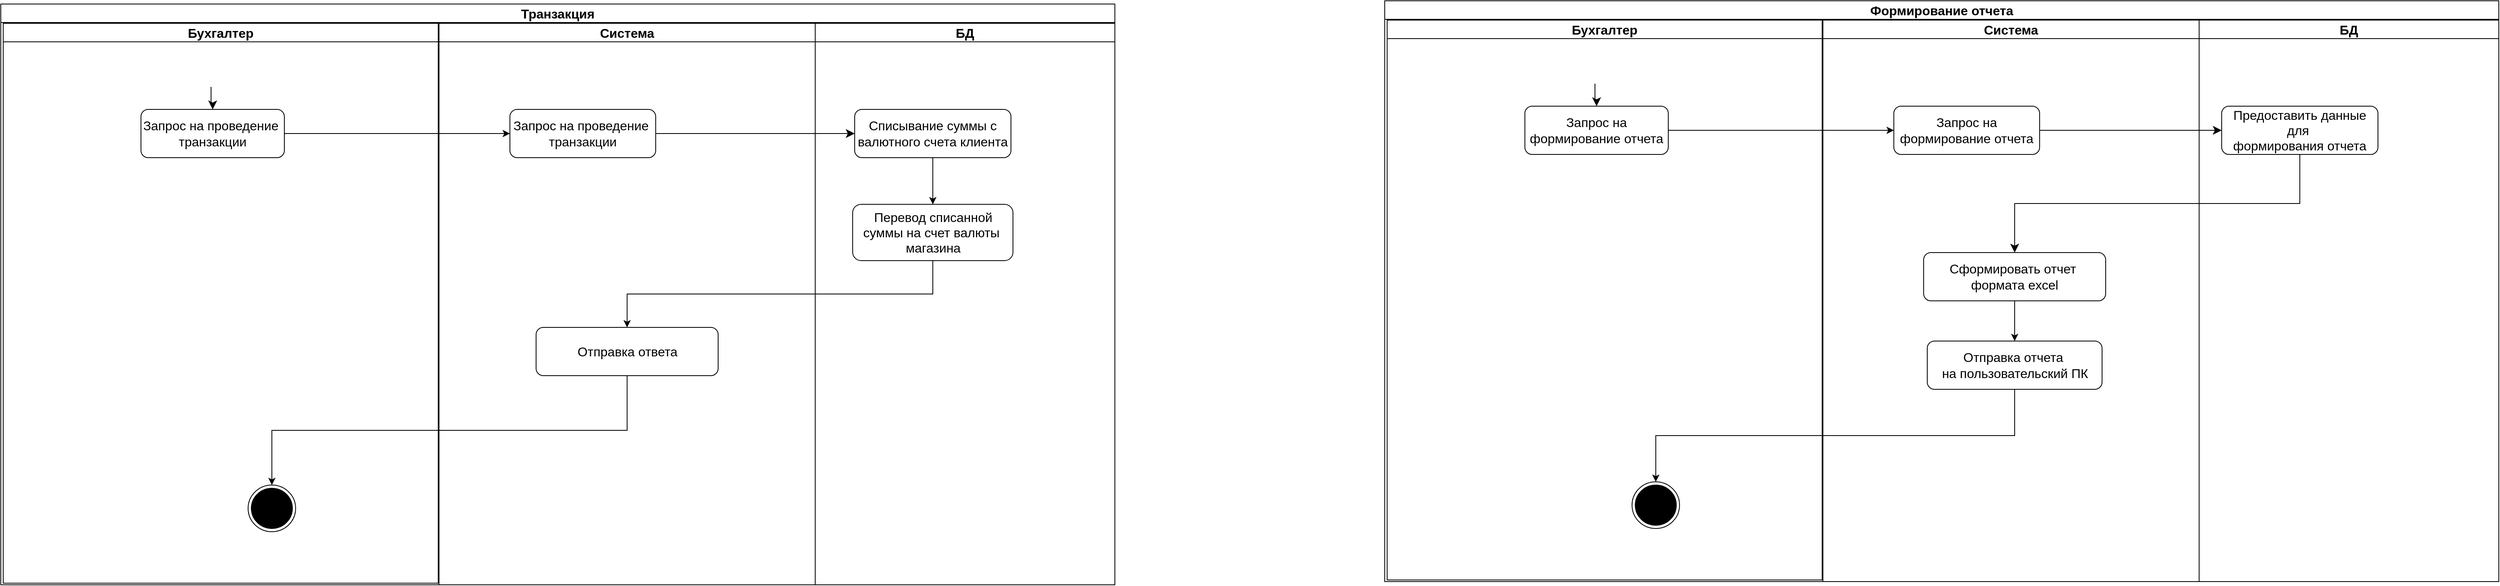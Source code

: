 <mxfile version="21.2.3" type="device">
  <diagram name="Страница 1" id="EL-gVBMZQzTK69apqXBg">
    <mxGraphModel dx="6625" dy="1453" grid="0" gridSize="10" guides="1" tooltips="1" connect="1" arrows="1" fold="1" page="0" pageScale="1" pageWidth="827" pageHeight="1169" math="0" shadow="0">
      <root>
        <mxCell id="0" />
        <mxCell id="1" parent="0" />
        <mxCell id="VYPJS_P0oO09VFys9aII-1" value="Формирование отчета" style="swimlane;whiteSpace=wrap;html=1;fontSize=16;" vertex="1" parent="1">
          <mxGeometry x="-2256" y="94" width="1383" height="722" as="geometry">
            <mxRectangle x="-617" y="152" width="171" height="31" as="alternateBounds" />
          </mxGeometry>
        </mxCell>
        <mxCell id="VYPJS_P0oO09VFys9aII-2" value="Бухгалтер" style="swimlane;whiteSpace=wrap;html=1;fontSize=16;" vertex="1" parent="VYPJS_P0oO09VFys9aII-1">
          <mxGeometry x="3" y="24" width="540" height="696" as="geometry" />
        </mxCell>
        <mxCell id="VYPJS_P0oO09VFys9aII-3" value="Запрос на формирование отчета" style="rounded=1;whiteSpace=wrap;html=1;fontSize=16;" vertex="1" parent="VYPJS_P0oO09VFys9aII-2">
          <mxGeometry x="171" y="107" width="178" height="60" as="geometry" />
        </mxCell>
        <mxCell id="VYPJS_P0oO09VFys9aII-4" value="" style="ellipse;html=1;shape=endState;fillColor=#000000;strokeColor=#000000;fontSize=16;" vertex="1" parent="VYPJS_P0oO09VFys9aII-2">
          <mxGeometry x="304" y="574" width="59" height="58" as="geometry" />
        </mxCell>
        <mxCell id="VYPJS_P0oO09VFys9aII-5" style="edgeStyle=orthogonalEdgeStyle;rounded=0;orthogonalLoop=1;jettySize=auto;html=1;exitX=0.5;exitY=1;exitDx=0;exitDy=0;fontSize=12;startSize=8;endSize=8;" edge="1" parent="VYPJS_P0oO09VFys9aII-2" source="VYPJS_P0oO09VFys9aII-6" target="VYPJS_P0oO09VFys9aII-3">
          <mxGeometry relative="1" as="geometry" />
        </mxCell>
        <mxCell id="VYPJS_P0oO09VFys9aII-6" value="" style="shape=image;html=1;verticalAlign=top;verticalLabelPosition=bottom;labelBackgroundColor=#ffffff;imageAspect=0;aspect=fixed;image=https://cdn4.iconfinder.com/data/icons/essential-app-2/16/record-round-circle-dot-128.png;fontSize=16;" vertex="1" parent="VYPJS_P0oO09VFys9aII-2">
          <mxGeometry x="239" y="41" width="38" height="38" as="geometry" />
        </mxCell>
        <mxCell id="VYPJS_P0oO09VFys9aII-7" value="Система" style="swimlane;whiteSpace=wrap;html=1;fontSize=16;" vertex="1" parent="VYPJS_P0oO09VFys9aII-1">
          <mxGeometry x="544" y="24" width="467" height="698" as="geometry" />
        </mxCell>
        <mxCell id="VYPJS_P0oO09VFys9aII-8" value="Запрос на формирование отчета" style="rounded=1;whiteSpace=wrap;html=1;fontSize=16;" vertex="1" parent="VYPJS_P0oO09VFys9aII-7">
          <mxGeometry x="88" y="107" width="181" height="60" as="geometry" />
        </mxCell>
        <mxCell id="VYPJS_P0oO09VFys9aII-9" style="edgeStyle=orthogonalEdgeStyle;rounded=0;orthogonalLoop=1;jettySize=auto;html=1;exitX=0.5;exitY=1;exitDx=0;exitDy=0;entryX=0.5;entryY=0;entryDx=0;entryDy=0;" edge="1" parent="VYPJS_P0oO09VFys9aII-7" source="VYPJS_P0oO09VFys9aII-10" target="VYPJS_P0oO09VFys9aII-11">
          <mxGeometry relative="1" as="geometry" />
        </mxCell>
        <mxCell id="VYPJS_P0oO09VFys9aII-10" value="Сформировать отчет&amp;nbsp;&lt;br&gt;формата excel" style="rounded=1;whiteSpace=wrap;html=1;fontSize=16;" vertex="1" parent="VYPJS_P0oO09VFys9aII-7">
          <mxGeometry x="125" y="289" width="226" height="60" as="geometry" />
        </mxCell>
        <mxCell id="VYPJS_P0oO09VFys9aII-11" value="Отправка отчета&amp;nbsp;&lt;br&gt;на пользовательский ПК" style="rounded=1;whiteSpace=wrap;html=1;fontSize=16;" vertex="1" parent="VYPJS_P0oO09VFys9aII-7">
          <mxGeometry x="129.5" y="399" width="217" height="60" as="geometry" />
        </mxCell>
        <mxCell id="VYPJS_P0oO09VFys9aII-12" value="БД" style="swimlane;whiteSpace=wrap;html=1;fontSize=16;" vertex="1" parent="VYPJS_P0oO09VFys9aII-1">
          <mxGeometry x="1011" y="24" width="372" height="698" as="geometry" />
        </mxCell>
        <mxCell id="VYPJS_P0oO09VFys9aII-13" value="Предоставить данные для&amp;nbsp;&lt;br&gt;формирования отчета" style="rounded=1;whiteSpace=wrap;html=1;fontSize=16;" vertex="1" parent="VYPJS_P0oO09VFys9aII-12">
          <mxGeometry x="28" y="107" width="194" height="60" as="geometry" />
        </mxCell>
        <mxCell id="VYPJS_P0oO09VFys9aII-14" style="edgeStyle=orthogonalEdgeStyle;rounded=0;orthogonalLoop=1;jettySize=auto;html=1;exitX=1;exitY=0.5;exitDx=0;exitDy=0;entryX=0;entryY=0.5;entryDx=0;entryDy=0;fontSize=16;endArrow=classic;endFill=1;startSize=8;endSize=8;" edge="1" parent="VYPJS_P0oO09VFys9aII-1" source="VYPJS_P0oO09VFys9aII-8" target="VYPJS_P0oO09VFys9aII-13">
          <mxGeometry relative="1" as="geometry" />
        </mxCell>
        <mxCell id="VYPJS_P0oO09VFys9aII-15" style="edgeStyle=orthogonalEdgeStyle;rounded=0;orthogonalLoop=1;jettySize=auto;html=1;exitX=1;exitY=0.5;exitDx=0;exitDy=0;entryX=0;entryY=0.5;entryDx=0;entryDy=0;" edge="1" parent="VYPJS_P0oO09VFys9aII-1" source="VYPJS_P0oO09VFys9aII-3" target="VYPJS_P0oO09VFys9aII-8">
          <mxGeometry relative="1" as="geometry" />
        </mxCell>
        <mxCell id="VYPJS_P0oO09VFys9aII-16" style="edgeStyle=orthogonalEdgeStyle;rounded=0;orthogonalLoop=1;jettySize=auto;html=1;exitX=0.5;exitY=1;exitDx=0;exitDy=0;entryX=0.5;entryY=0;entryDx=0;entryDy=0;fontSize=16;endArrow=classic;endFill=1;startSize=8;endSize=8;" edge="1" parent="VYPJS_P0oO09VFys9aII-1" source="VYPJS_P0oO09VFys9aII-13" target="VYPJS_P0oO09VFys9aII-10">
          <mxGeometry relative="1" as="geometry" />
        </mxCell>
        <mxCell id="VYPJS_P0oO09VFys9aII-17" style="edgeStyle=orthogonalEdgeStyle;rounded=0;orthogonalLoop=1;jettySize=auto;html=1;exitX=0.5;exitY=1;exitDx=0;exitDy=0;entryX=0.5;entryY=0;entryDx=0;entryDy=0;" edge="1" parent="VYPJS_P0oO09VFys9aII-1" source="VYPJS_P0oO09VFys9aII-11" target="VYPJS_P0oO09VFys9aII-4">
          <mxGeometry relative="1" as="geometry" />
        </mxCell>
        <mxCell id="VYPJS_P0oO09VFys9aII-18" value="Транзакция" style="swimlane;whiteSpace=wrap;html=1;fontSize=16;" vertex="1" parent="1">
          <mxGeometry x="-3974" y="98" width="1383" height="722" as="geometry">
            <mxRectangle x="-617" y="152" width="171" height="31" as="alternateBounds" />
          </mxGeometry>
        </mxCell>
        <mxCell id="VYPJS_P0oO09VFys9aII-19" value="Бухгалтер" style="swimlane;whiteSpace=wrap;html=1;fontSize=16;" vertex="1" parent="VYPJS_P0oO09VFys9aII-18">
          <mxGeometry x="3" y="24" width="540" height="696" as="geometry" />
        </mxCell>
        <mxCell id="VYPJS_P0oO09VFys9aII-20" value="Запрос на проведение&amp;nbsp;&lt;br&gt;транзакции" style="rounded=1;whiteSpace=wrap;html=1;fontSize=16;" vertex="1" parent="VYPJS_P0oO09VFys9aII-19">
          <mxGeometry x="171" y="107" width="178" height="60" as="geometry" />
        </mxCell>
        <mxCell id="VYPJS_P0oO09VFys9aII-21" value="" style="ellipse;html=1;shape=endState;fillColor=#000000;strokeColor=#000000;fontSize=16;" vertex="1" parent="VYPJS_P0oO09VFys9aII-19">
          <mxGeometry x="304" y="574" width="59" height="58" as="geometry" />
        </mxCell>
        <mxCell id="VYPJS_P0oO09VFys9aII-22" style="edgeStyle=orthogonalEdgeStyle;rounded=0;orthogonalLoop=1;jettySize=auto;html=1;exitX=0.5;exitY=1;exitDx=0;exitDy=0;fontSize=12;startSize=8;endSize=8;" edge="1" parent="VYPJS_P0oO09VFys9aII-19" source="VYPJS_P0oO09VFys9aII-23" target="VYPJS_P0oO09VFys9aII-20">
          <mxGeometry relative="1" as="geometry" />
        </mxCell>
        <mxCell id="VYPJS_P0oO09VFys9aII-23" value="" style="shape=image;html=1;verticalAlign=top;verticalLabelPosition=bottom;labelBackgroundColor=#ffffff;imageAspect=0;aspect=fixed;image=https://cdn4.iconfinder.com/data/icons/essential-app-2/16/record-round-circle-dot-128.png;fontSize=16;" vertex="1" parent="VYPJS_P0oO09VFys9aII-19">
          <mxGeometry x="239" y="41" width="38" height="38" as="geometry" />
        </mxCell>
        <mxCell id="VYPJS_P0oO09VFys9aII-24" value="Система" style="swimlane;whiteSpace=wrap;html=1;fontSize=16;" vertex="1" parent="VYPJS_P0oO09VFys9aII-18">
          <mxGeometry x="544" y="24" width="467" height="698" as="geometry" />
        </mxCell>
        <mxCell id="VYPJS_P0oO09VFys9aII-25" value="Запрос на проведение&amp;nbsp;&lt;br&gt;транзакции" style="rounded=1;whiteSpace=wrap;html=1;fontSize=16;" vertex="1" parent="VYPJS_P0oO09VFys9aII-24">
          <mxGeometry x="88" y="107" width="181" height="60" as="geometry" />
        </mxCell>
        <mxCell id="VYPJS_P0oO09VFys9aII-26" value="Отправка ответа" style="rounded=1;whiteSpace=wrap;html=1;fontSize=16;" vertex="1" parent="VYPJS_P0oO09VFys9aII-24">
          <mxGeometry x="120.5" y="378" width="226" height="60" as="geometry" />
        </mxCell>
        <mxCell id="VYPJS_P0oO09VFys9aII-27" value="БД" style="swimlane;whiteSpace=wrap;html=1;fontSize=16;" vertex="1" parent="VYPJS_P0oO09VFys9aII-18">
          <mxGeometry x="1011" y="24" width="372" height="698" as="geometry" />
        </mxCell>
        <mxCell id="VYPJS_P0oO09VFys9aII-28" style="edgeStyle=orthogonalEdgeStyle;rounded=0;orthogonalLoop=1;jettySize=auto;html=1;exitX=0.5;exitY=1;exitDx=0;exitDy=0;entryX=0.5;entryY=0;entryDx=0;entryDy=0;" edge="1" parent="VYPJS_P0oO09VFys9aII-27" source="VYPJS_P0oO09VFys9aII-29" target="VYPJS_P0oO09VFys9aII-30">
          <mxGeometry relative="1" as="geometry" />
        </mxCell>
        <mxCell id="VYPJS_P0oO09VFys9aII-29" value="Списывание суммы с валютного счета клиента" style="rounded=1;whiteSpace=wrap;html=1;fontSize=16;" vertex="1" parent="VYPJS_P0oO09VFys9aII-27">
          <mxGeometry x="49" y="107" width="194" height="60" as="geometry" />
        </mxCell>
        <mxCell id="VYPJS_P0oO09VFys9aII-30" value="Перевод списанной суммы на счет валюты&amp;nbsp;&lt;br&gt;магазина" style="rounded=1;whiteSpace=wrap;html=1;fontSize=16;" vertex="1" parent="VYPJS_P0oO09VFys9aII-27">
          <mxGeometry x="46.5" y="225" width="199" height="70" as="geometry" />
        </mxCell>
        <mxCell id="VYPJS_P0oO09VFys9aII-31" style="edgeStyle=orthogonalEdgeStyle;rounded=0;orthogonalLoop=1;jettySize=auto;html=1;exitX=1;exitY=0.5;exitDx=0;exitDy=0;entryX=0;entryY=0.5;entryDx=0;entryDy=0;fontSize=16;endArrow=classic;endFill=1;startSize=8;endSize=8;" edge="1" parent="VYPJS_P0oO09VFys9aII-18" source="VYPJS_P0oO09VFys9aII-25" target="VYPJS_P0oO09VFys9aII-29">
          <mxGeometry relative="1" as="geometry" />
        </mxCell>
        <mxCell id="VYPJS_P0oO09VFys9aII-32" style="edgeStyle=orthogonalEdgeStyle;rounded=0;orthogonalLoop=1;jettySize=auto;html=1;exitX=1;exitY=0.5;exitDx=0;exitDy=0;entryX=0;entryY=0.5;entryDx=0;entryDy=0;" edge="1" parent="VYPJS_P0oO09VFys9aII-18" source="VYPJS_P0oO09VFys9aII-20" target="VYPJS_P0oO09VFys9aII-25">
          <mxGeometry relative="1" as="geometry" />
        </mxCell>
        <mxCell id="VYPJS_P0oO09VFys9aII-33" style="edgeStyle=orthogonalEdgeStyle;rounded=0;orthogonalLoop=1;jettySize=auto;html=1;exitX=0.5;exitY=1;exitDx=0;exitDy=0;" edge="1" parent="VYPJS_P0oO09VFys9aII-18" source="VYPJS_P0oO09VFys9aII-30" target="VYPJS_P0oO09VFys9aII-26">
          <mxGeometry relative="1" as="geometry" />
        </mxCell>
        <mxCell id="VYPJS_P0oO09VFys9aII-34" style="edgeStyle=orthogonalEdgeStyle;rounded=0;orthogonalLoop=1;jettySize=auto;html=1;exitX=0.5;exitY=1;exitDx=0;exitDy=0;entryX=0.5;entryY=0;entryDx=0;entryDy=0;" edge="1" parent="VYPJS_P0oO09VFys9aII-18" source="VYPJS_P0oO09VFys9aII-26" target="VYPJS_P0oO09VFys9aII-21">
          <mxGeometry relative="1" as="geometry" />
        </mxCell>
      </root>
    </mxGraphModel>
  </diagram>
</mxfile>
